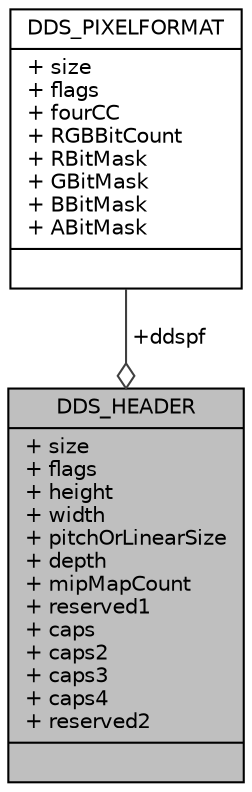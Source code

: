 digraph "DDS_HEADER"
{
 // LATEX_PDF_SIZE
  edge [fontname="Helvetica",fontsize="10",labelfontname="Helvetica",labelfontsize="10"];
  node [fontname="Helvetica",fontsize="10",shape=record];
  Node1 [label="{DDS_HEADER\n|+ size\l+ flags\l+ height\l+ width\l+ pitchOrLinearSize\l+ depth\l+ mipMapCount\l+ reserved1\l+ caps\l+ caps2\l+ caps3\l+ caps4\l+ reserved2\l|}",height=0.2,width=0.4,color="black", fillcolor="grey75", style="filled", fontcolor="black",tooltip=" "];
  Node2 -> Node1 [color="grey25",fontsize="10",style="solid",label=" +ddspf" ,arrowhead="odiamond",fontname="Helvetica"];
  Node2 [label="{DDS_PIXELFORMAT\n|+ size\l+ flags\l+ fourCC\l+ RGBBitCount\l+ RBitMask\l+ GBitMask\l+ BBitMask\l+ ABitMask\l|}",height=0.2,width=0.4,color="black", fillcolor="white", style="filled",URL="$struct_d_d_s___p_i_x_e_l_f_o_r_m_a_t.html",tooltip=" "];
}

